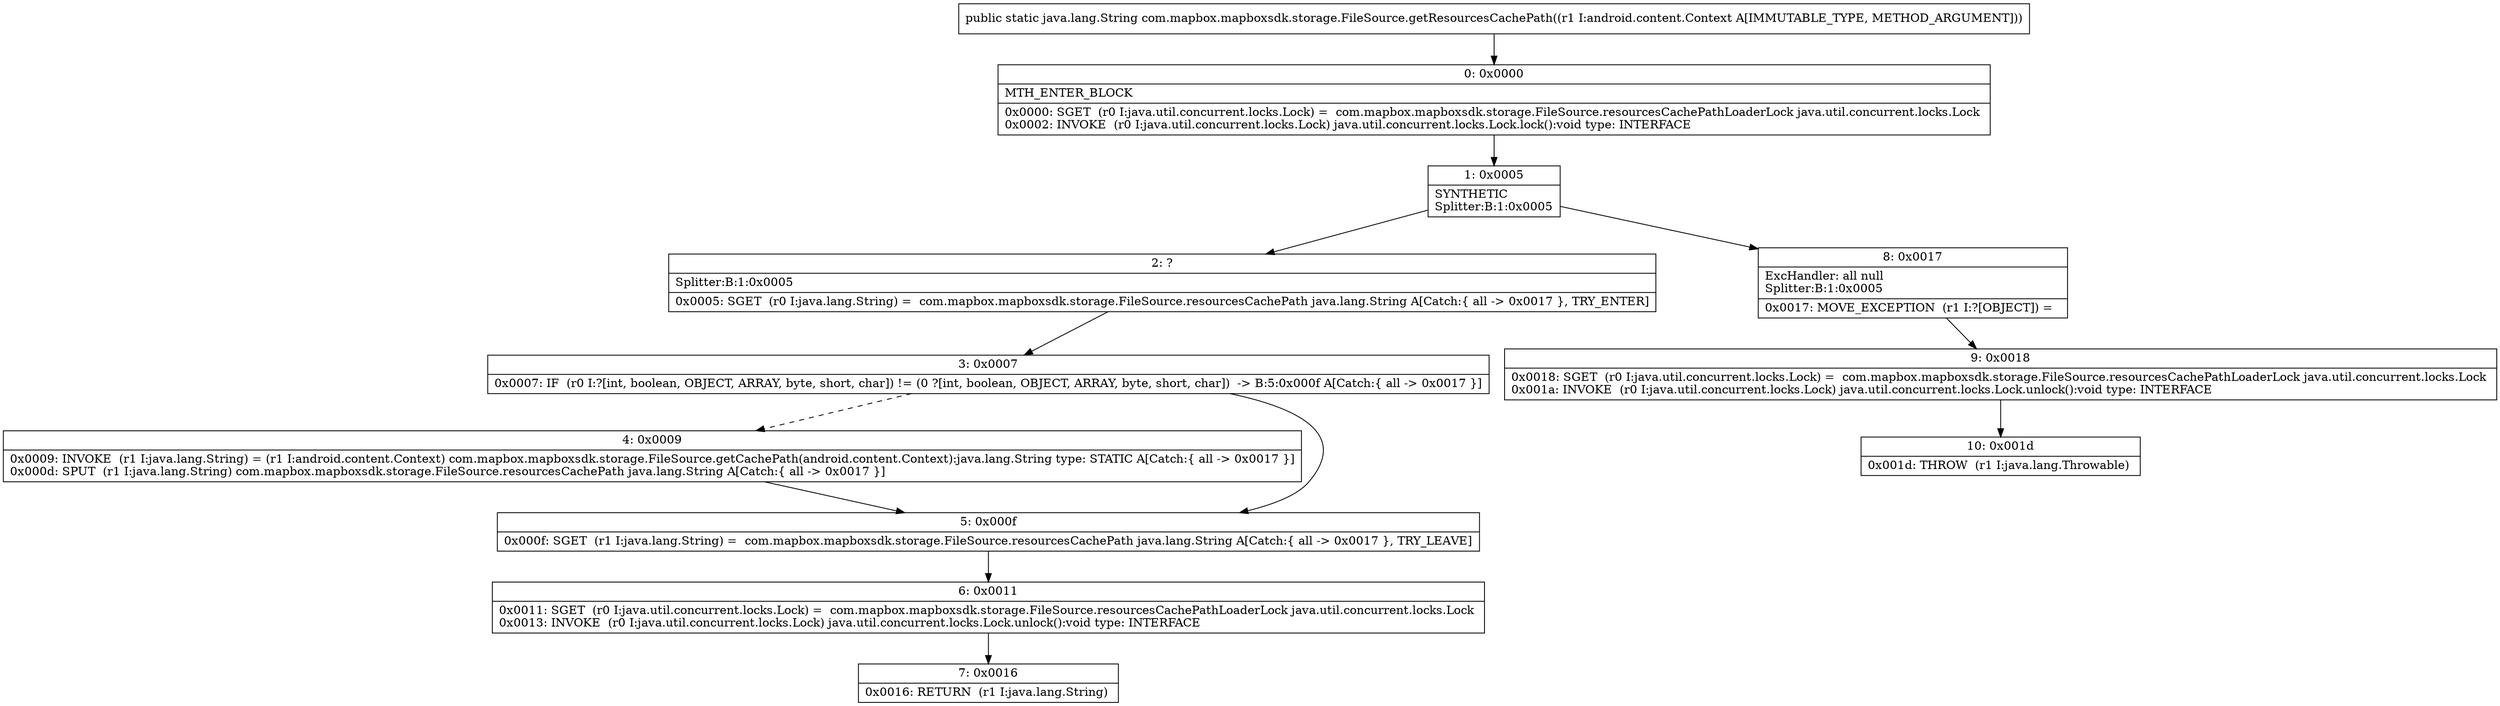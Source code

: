 digraph "CFG forcom.mapbox.mapboxsdk.storage.FileSource.getResourcesCachePath(Landroid\/content\/Context;)Ljava\/lang\/String;" {
Node_0 [shape=record,label="{0\:\ 0x0000|MTH_ENTER_BLOCK\l|0x0000: SGET  (r0 I:java.util.concurrent.locks.Lock) =  com.mapbox.mapboxsdk.storage.FileSource.resourcesCachePathLoaderLock java.util.concurrent.locks.Lock \l0x0002: INVOKE  (r0 I:java.util.concurrent.locks.Lock) java.util.concurrent.locks.Lock.lock():void type: INTERFACE \l}"];
Node_1 [shape=record,label="{1\:\ 0x0005|SYNTHETIC\lSplitter:B:1:0x0005\l}"];
Node_2 [shape=record,label="{2\:\ ?|Splitter:B:1:0x0005\l|0x0005: SGET  (r0 I:java.lang.String) =  com.mapbox.mapboxsdk.storage.FileSource.resourcesCachePath java.lang.String A[Catch:\{ all \-\> 0x0017 \}, TRY_ENTER]\l}"];
Node_3 [shape=record,label="{3\:\ 0x0007|0x0007: IF  (r0 I:?[int, boolean, OBJECT, ARRAY, byte, short, char]) != (0 ?[int, boolean, OBJECT, ARRAY, byte, short, char])  \-\> B:5:0x000f A[Catch:\{ all \-\> 0x0017 \}]\l}"];
Node_4 [shape=record,label="{4\:\ 0x0009|0x0009: INVOKE  (r1 I:java.lang.String) = (r1 I:android.content.Context) com.mapbox.mapboxsdk.storage.FileSource.getCachePath(android.content.Context):java.lang.String type: STATIC A[Catch:\{ all \-\> 0x0017 \}]\l0x000d: SPUT  (r1 I:java.lang.String) com.mapbox.mapboxsdk.storage.FileSource.resourcesCachePath java.lang.String A[Catch:\{ all \-\> 0x0017 \}]\l}"];
Node_5 [shape=record,label="{5\:\ 0x000f|0x000f: SGET  (r1 I:java.lang.String) =  com.mapbox.mapboxsdk.storage.FileSource.resourcesCachePath java.lang.String A[Catch:\{ all \-\> 0x0017 \}, TRY_LEAVE]\l}"];
Node_6 [shape=record,label="{6\:\ 0x0011|0x0011: SGET  (r0 I:java.util.concurrent.locks.Lock) =  com.mapbox.mapboxsdk.storage.FileSource.resourcesCachePathLoaderLock java.util.concurrent.locks.Lock \l0x0013: INVOKE  (r0 I:java.util.concurrent.locks.Lock) java.util.concurrent.locks.Lock.unlock():void type: INTERFACE \l}"];
Node_7 [shape=record,label="{7\:\ 0x0016|0x0016: RETURN  (r1 I:java.lang.String) \l}"];
Node_8 [shape=record,label="{8\:\ 0x0017|ExcHandler: all null\lSplitter:B:1:0x0005\l|0x0017: MOVE_EXCEPTION  (r1 I:?[OBJECT]) =  \l}"];
Node_9 [shape=record,label="{9\:\ 0x0018|0x0018: SGET  (r0 I:java.util.concurrent.locks.Lock) =  com.mapbox.mapboxsdk.storage.FileSource.resourcesCachePathLoaderLock java.util.concurrent.locks.Lock \l0x001a: INVOKE  (r0 I:java.util.concurrent.locks.Lock) java.util.concurrent.locks.Lock.unlock():void type: INTERFACE \l}"];
Node_10 [shape=record,label="{10\:\ 0x001d|0x001d: THROW  (r1 I:java.lang.Throwable) \l}"];
MethodNode[shape=record,label="{public static java.lang.String com.mapbox.mapboxsdk.storage.FileSource.getResourcesCachePath((r1 I:android.content.Context A[IMMUTABLE_TYPE, METHOD_ARGUMENT])) }"];
MethodNode -> Node_0;
Node_0 -> Node_1;
Node_1 -> Node_2;
Node_1 -> Node_8;
Node_2 -> Node_3;
Node_3 -> Node_4[style=dashed];
Node_3 -> Node_5;
Node_4 -> Node_5;
Node_5 -> Node_6;
Node_6 -> Node_7;
Node_8 -> Node_9;
Node_9 -> Node_10;
}

